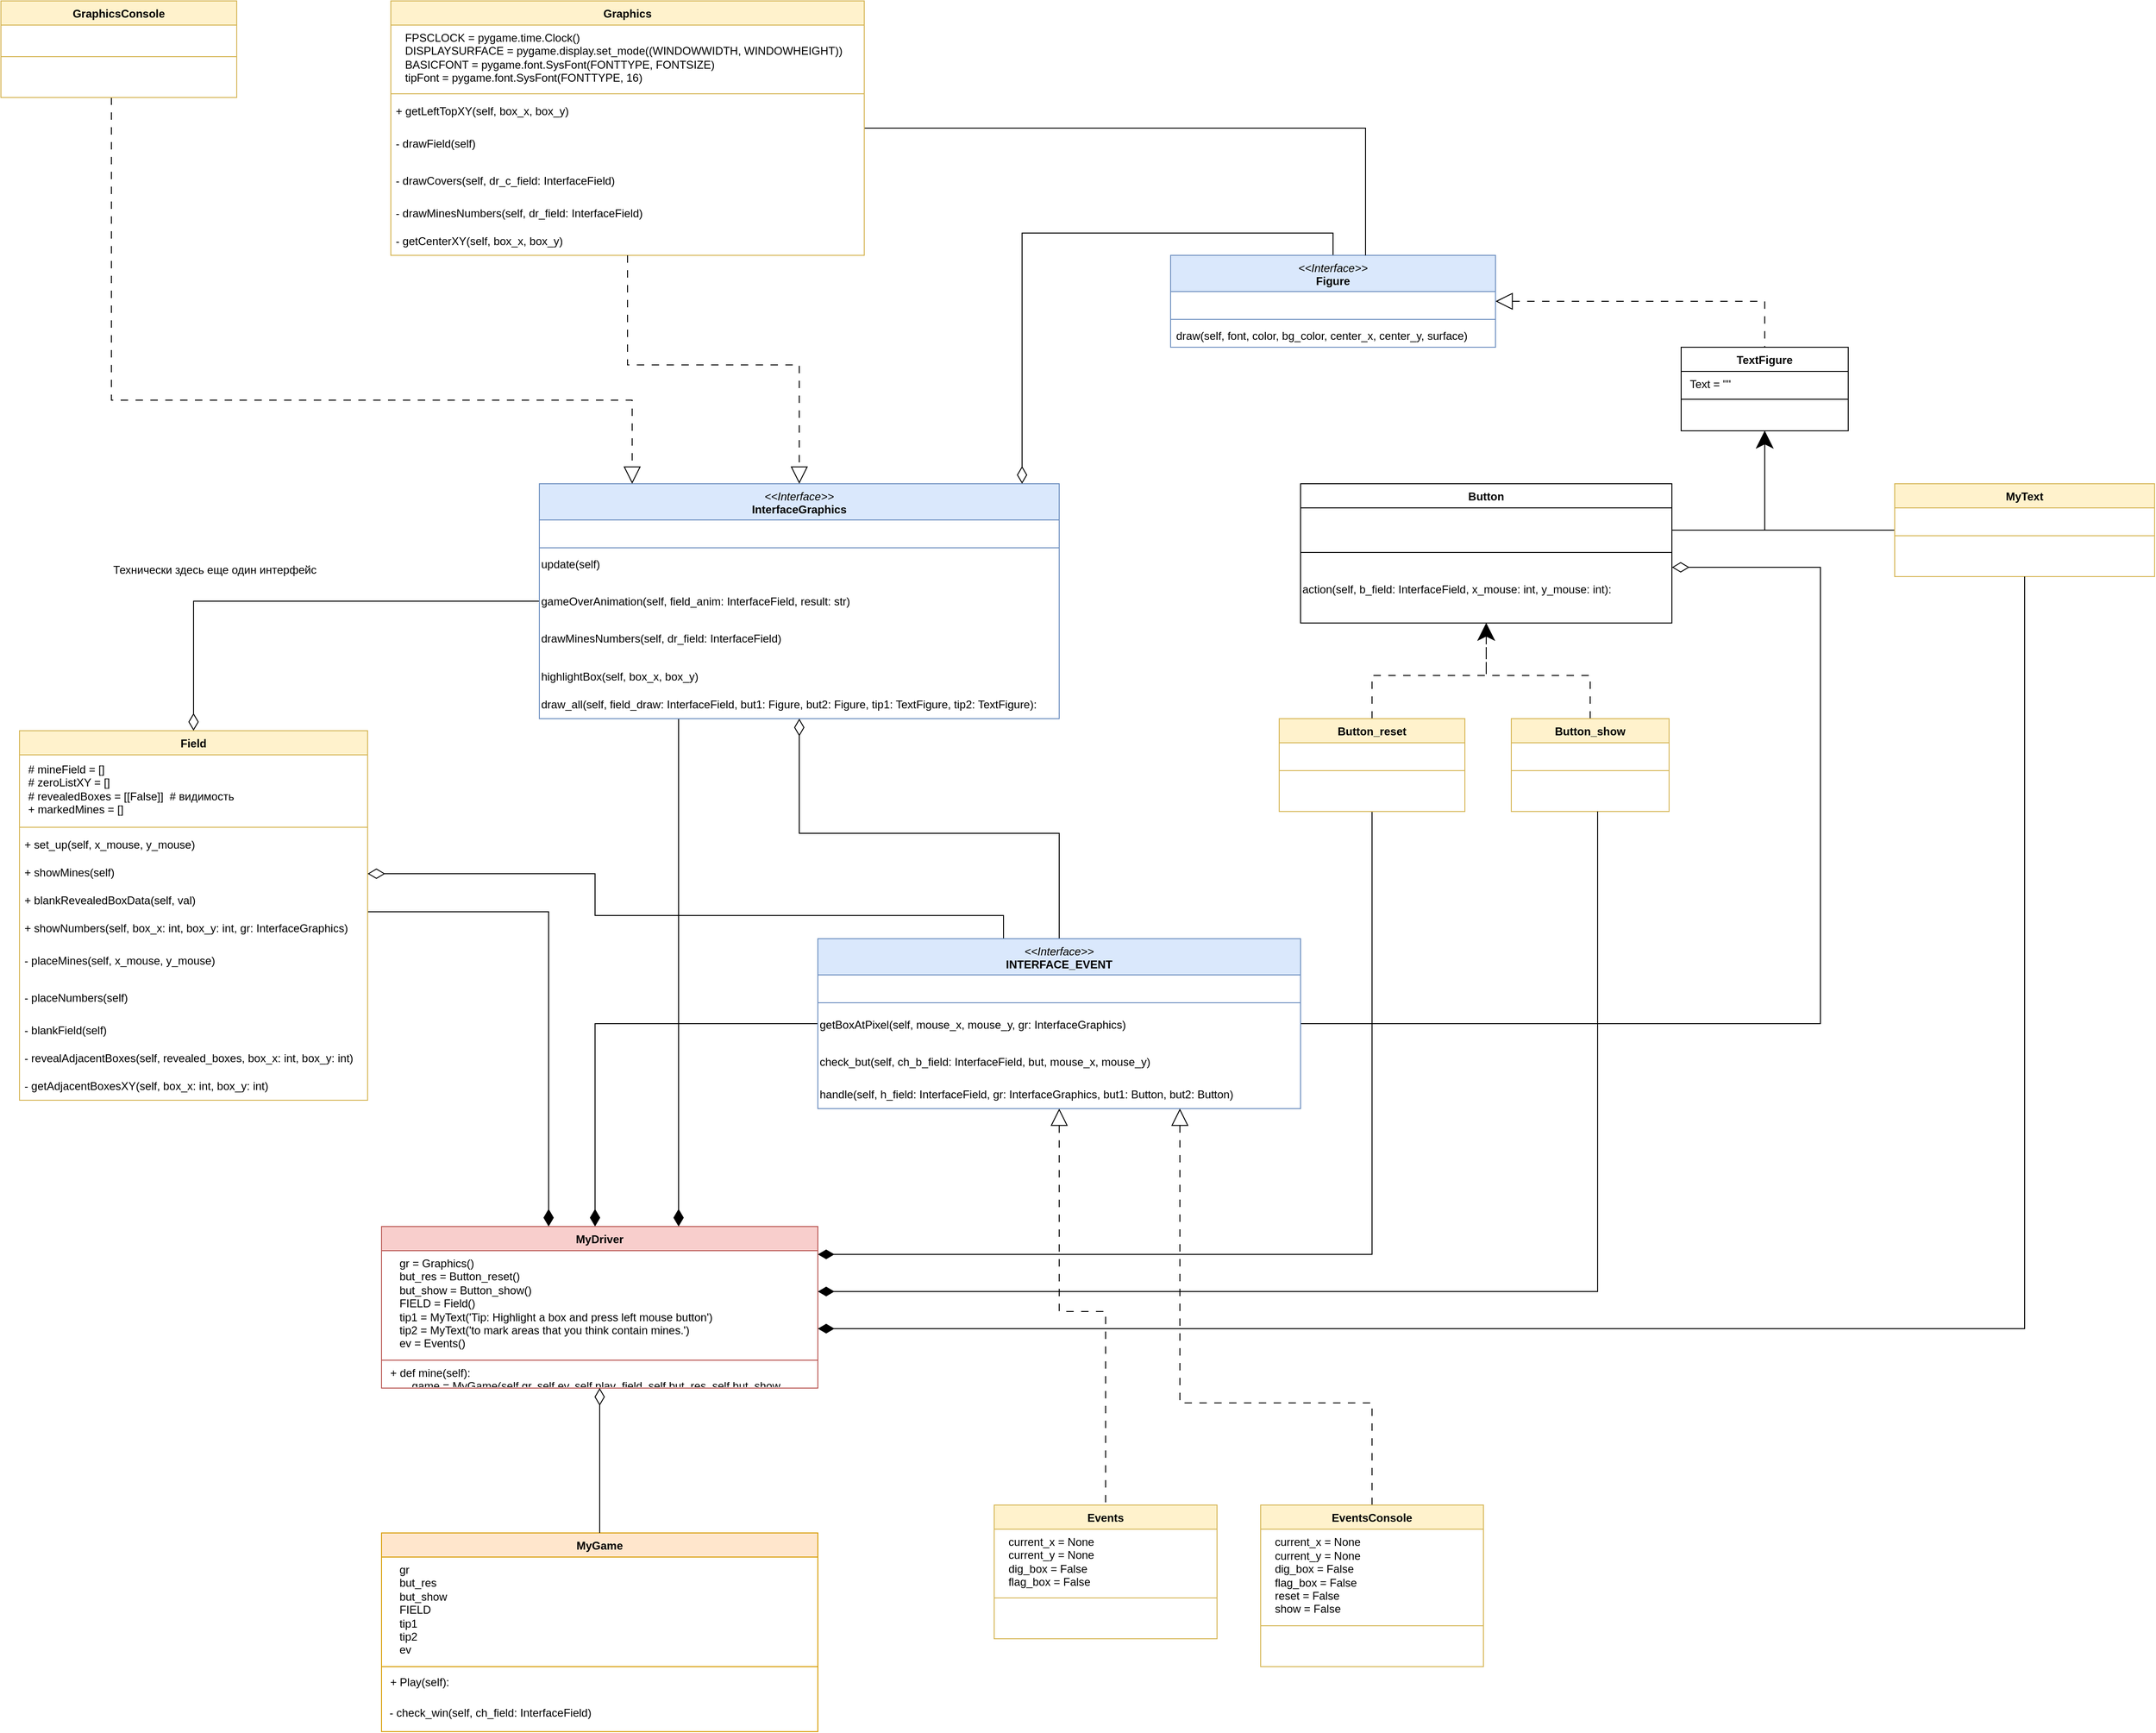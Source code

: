 <mxfile version="24.7.17">
  <diagram id="C5RBs43oDa-KdzZeNtuy" name="Page-1">
    <mxGraphModel grid="1" page="1" gridSize="10" guides="1" tooltips="1" connect="1" arrows="1" fold="1" pageScale="1" pageWidth="827" pageHeight="1169" math="0" shadow="0">
      <root>
        <mxCell id="WIyWlLk6GJQsqaUBKTNV-0" />
        <mxCell id="WIyWlLk6GJQsqaUBKTNV-1" parent="WIyWlLk6GJQsqaUBKTNV-0" />
        <mxCell id="jfgTVdbTAqwjEyipp4AE-92" style="edgeStyle=orthogonalEdgeStyle;rounded=0;orthogonalLoop=1;jettySize=auto;html=1;endArrow=diamondThin;endFill=1;endSize=16;" edge="1" parent="WIyWlLk6GJQsqaUBKTNV-1" source="jfgTVdbTAqwjEyipp4AE-0" target="jfgTVdbTAqwjEyipp4AE-62">
          <mxGeometry relative="1" as="geometry">
            <Array as="points">
              <mxPoint x="630" y="151" />
            </Array>
          </mxGeometry>
        </mxCell>
        <mxCell id="jfgTVdbTAqwjEyipp4AE-0" value="Field" style="swimlane;fontStyle=1;align=center;verticalAlign=top;childLayout=stackLayout;horizontal=1;startSize=26;horizontalStack=0;resizeParent=1;resizeParentMax=0;resizeLast=0;collapsible=1;marginBottom=0;whiteSpace=wrap;html=1;fillColor=#fff2cc;strokeColor=#d6b656;" vertex="1" parent="WIyWlLk6GJQsqaUBKTNV-1">
          <mxGeometry x="60" y="-44" width="375" height="398" as="geometry" />
        </mxCell>
        <mxCell id="jfgTVdbTAqwjEyipp4AE-1" value="&lt;div&gt;&lt;span style=&quot;background-color: initial;&quot;&gt;&amp;nbsp;#&lt;/span&gt;&lt;span style=&quot;background-color: initial;&quot;&gt;&amp;nbsp;&lt;/span&gt;mineField = []&lt;/div&gt;&lt;div&gt;&lt;span style=&quot;background-color: initial;&quot;&gt;&amp;nbsp;#&lt;/span&gt;&lt;span style=&quot;background-color: initial;&quot;&gt;&amp;nbsp;&lt;/span&gt;zeroListXY = []&lt;/div&gt;&lt;div&gt;&lt;span style=&quot;background-color: initial;&quot;&gt;&amp;nbsp;#&lt;/span&gt;&lt;span style=&quot;background-color: initial;&quot;&gt;&amp;nbsp;&lt;/span&gt;revealedBoxes = [[False]]&amp;nbsp; # видимость&lt;/div&gt;&lt;div&gt;&amp;nbsp;+ markedMines = []&lt;/div&gt;" style="text;strokeColor=none;fillColor=none;align=left;verticalAlign=middle;spacingLeft=4;spacingRight=4;overflow=hidden;rotatable=0;points=[[0,0.5],[1,0.5]];portConstraint=eastwest;whiteSpace=wrap;html=1;" vertex="1" parent="jfgTVdbTAqwjEyipp4AE-0">
          <mxGeometry y="26" width="375" height="74" as="geometry" />
        </mxCell>
        <mxCell id="jfgTVdbTAqwjEyipp4AE-2" value="" style="line;strokeWidth=1;fillColor=none;align=left;verticalAlign=middle;spacingTop=-1;spacingLeft=3;spacingRight=3;rotatable=0;labelPosition=right;points=[];portConstraint=eastwest;strokeColor=inherit;" vertex="1" parent="jfgTVdbTAqwjEyipp4AE-0">
          <mxGeometry y="100" width="375" height="8" as="geometry" />
        </mxCell>
        <mxCell id="jfgTVdbTAqwjEyipp4AE-34" value="&amp;nbsp;+ set_up(self, x_mouse, y_mouse)" style="text;html=1;align=left;verticalAlign=middle;resizable=0;points=[];autosize=1;strokeColor=none;fillColor=none;" vertex="1" parent="jfgTVdbTAqwjEyipp4AE-0">
          <mxGeometry y="108" width="375" height="30" as="geometry" />
        </mxCell>
        <mxCell id="jfgTVdbTAqwjEyipp4AE-39" value="&amp;nbsp;+ showMines(self)" style="text;html=1;align=left;verticalAlign=middle;resizable=0;points=[];autosize=1;strokeColor=none;fillColor=none;" vertex="1" parent="jfgTVdbTAqwjEyipp4AE-0">
          <mxGeometry y="138" width="375" height="30" as="geometry" />
        </mxCell>
        <mxCell id="jfgTVdbTAqwjEyipp4AE-38" value="&amp;nbsp;+ blankRevealedBoxData(self, val)" style="text;html=1;align=left;verticalAlign=middle;resizable=0;points=[];autosize=1;strokeColor=none;fillColor=none;" vertex="1" parent="jfgTVdbTAqwjEyipp4AE-0">
          <mxGeometry y="168" width="375" height="30" as="geometry" />
        </mxCell>
        <mxCell id="jfgTVdbTAqwjEyipp4AE-42" value="&amp;nbsp;+ showNumbers(self, box_x: int, box_y: int, gr: InterfaceGraphics)" style="text;html=1;align=left;verticalAlign=middle;resizable=0;points=[];autosize=1;strokeColor=none;fillColor=none;" vertex="1" parent="jfgTVdbTAqwjEyipp4AE-0">
          <mxGeometry y="198" width="375" height="30" as="geometry" />
        </mxCell>
        <mxCell id="jfgTVdbTAqwjEyipp4AE-36" value=" - placeMines(self, x_mouse, y_mouse)" style="text;whiteSpace=wrap;align=left;verticalAlign=middle;" vertex="1" parent="jfgTVdbTAqwjEyipp4AE-0">
          <mxGeometry y="228" width="375" height="40" as="geometry" />
        </mxCell>
        <mxCell id="jfgTVdbTAqwjEyipp4AE-37" value=" - placeNumbers(self)" style="text;whiteSpace=wrap;align=left;verticalAlign=middle;" vertex="1" parent="jfgTVdbTAqwjEyipp4AE-0">
          <mxGeometry y="268" width="375" height="40" as="geometry" />
        </mxCell>
        <mxCell id="jfgTVdbTAqwjEyipp4AE-35" value="&amp;nbsp;-&amp;nbsp;blankField(self)" style="text;html=1;align=left;verticalAlign=middle;resizable=0;points=[];autosize=1;strokeColor=none;fillColor=none;" vertex="1" parent="jfgTVdbTAqwjEyipp4AE-0">
          <mxGeometry y="308" width="375" height="30" as="geometry" />
        </mxCell>
        <mxCell id="jfgTVdbTAqwjEyipp4AE-40" value="&amp;nbsp;- revealAdjacentBoxes(self, revealed_boxes, box_x: int, box_y: int)" style="text;html=1;align=left;verticalAlign=middle;resizable=0;points=[];autosize=1;strokeColor=none;fillColor=none;" vertex="1" parent="jfgTVdbTAqwjEyipp4AE-0">
          <mxGeometry y="338" width="375" height="30" as="geometry" />
        </mxCell>
        <mxCell id="jfgTVdbTAqwjEyipp4AE-41" value="&amp;nbsp;- getAdjacentBoxesXY(self, box_x: int, box_y: int)" style="text;html=1;align=left;verticalAlign=middle;resizable=0;points=[];autosize=1;strokeColor=none;fillColor=none;" vertex="1" parent="jfgTVdbTAqwjEyipp4AE-0">
          <mxGeometry y="368" width="375" height="30" as="geometry" />
        </mxCell>
        <mxCell id="jfgTVdbTAqwjEyipp4AE-88" style="edgeStyle=orthogonalEdgeStyle;rounded=0;orthogonalLoop=1;jettySize=auto;html=1;endArrow=diamondThin;endFill=0;endSize=16;" edge="1" parent="WIyWlLk6GJQsqaUBKTNV-1" source="jfgTVdbTAqwjEyipp4AE-4" target="jfgTVdbTAqwjEyipp4AE-0">
          <mxGeometry relative="1" as="geometry" />
        </mxCell>
        <mxCell id="jfgTVdbTAqwjEyipp4AE-125" style="edgeStyle=orthogonalEdgeStyle;rounded=0;orthogonalLoop=1;jettySize=auto;html=1;endArrow=diamondThin;endFill=1;endSize=16;" edge="1" parent="WIyWlLk6GJQsqaUBKTNV-1" source="jfgTVdbTAqwjEyipp4AE-4" target="jfgTVdbTAqwjEyipp4AE-62">
          <mxGeometry relative="1" as="geometry">
            <Array as="points">
              <mxPoint x="770" y="90" />
              <mxPoint x="770" y="90" />
            </Array>
          </mxGeometry>
        </mxCell>
        <mxCell id="jfgTVdbTAqwjEyipp4AE-4" value="&lt;div&gt;&lt;i style=&quot;font-weight: 400;&quot;&gt;&amp;lt;&amp;lt;Interface&amp;gt;&amp;gt;&lt;/i&gt;&lt;/div&gt;&lt;div&gt;InterfaceGraphics&lt;br&gt;&lt;/div&gt;" style="swimlane;fontStyle=1;align=center;verticalAlign=top;childLayout=stackLayout;horizontal=1;startSize=39;horizontalStack=0;resizeParent=1;resizeParentMax=0;resizeLast=0;collapsible=1;marginBottom=0;whiteSpace=wrap;html=1;fillColor=#dae8fc;strokeColor=#6c8ebf;" vertex="1" parent="WIyWlLk6GJQsqaUBKTNV-1">
          <mxGeometry x="620" y="-310" width="560" height="253" as="geometry" />
        </mxCell>
        <mxCell id="jfgTVdbTAqwjEyipp4AE-5" value="&amp;nbsp;" style="text;strokeColor=none;fillColor=none;align=left;verticalAlign=top;spacingLeft=4;spacingRight=4;overflow=hidden;rotatable=0;points=[[0,0.5],[1,0.5]];portConstraint=eastwest;whiteSpace=wrap;html=1;" vertex="1" parent="jfgTVdbTAqwjEyipp4AE-4">
          <mxGeometry y="39" width="560" height="26" as="geometry" />
        </mxCell>
        <mxCell id="jfgTVdbTAqwjEyipp4AE-6" value="" style="line;strokeWidth=1;fillColor=none;align=left;verticalAlign=middle;spacingTop=-1;spacingLeft=3;spacingRight=3;rotatable=0;labelPosition=right;points=[];portConstraint=eastwest;strokeColor=inherit;" vertex="1" parent="jfgTVdbTAqwjEyipp4AE-4">
          <mxGeometry y="65" width="560" height="8" as="geometry" />
        </mxCell>
        <mxCell id="jfgTVdbTAqwjEyipp4AE-31" value="update(self)" style="text;whiteSpace=wrap;" vertex="1" parent="jfgTVdbTAqwjEyipp4AE-4">
          <mxGeometry y="73" width="560" height="40" as="geometry" />
        </mxCell>
        <mxCell id="jfgTVdbTAqwjEyipp4AE-32" value="gameOverAnimation(self, field_anim: InterfaceField, result: str)" style="text;whiteSpace=wrap;" vertex="1" parent="jfgTVdbTAqwjEyipp4AE-4">
          <mxGeometry y="113" width="560" height="40" as="geometry" />
        </mxCell>
        <mxCell id="jfgTVdbTAqwjEyipp4AE-33" value="drawMinesNumbers(self, dr_field: InterfaceField)" style="text;whiteSpace=wrap;" vertex="1" parent="jfgTVdbTAqwjEyipp4AE-4">
          <mxGeometry y="153" width="560" height="40" as="geometry" />
        </mxCell>
        <mxCell id="jfgTVdbTAqwjEyipp4AE-52" value="highlightBox(self, box_x, box_y)" style="text;html=1;align=left;verticalAlign=middle;resizable=0;points=[];autosize=1;strokeColor=none;fillColor=none;" vertex="1" parent="jfgTVdbTAqwjEyipp4AE-4">
          <mxGeometry y="193" width="560" height="30" as="geometry" />
        </mxCell>
        <mxCell id="jfgTVdbTAqwjEyipp4AE-56" value="draw_all(self, field_draw: InterfaceField, but1: Figure, but2: Figure, tip1: TextFigure, tip2: TextFigure):" style="text;html=1;align=left;verticalAlign=middle;resizable=0;points=[];autosize=1;strokeColor=none;fillColor=none;" vertex="1" parent="jfgTVdbTAqwjEyipp4AE-4">
          <mxGeometry y="223" width="560" height="30" as="geometry" />
        </mxCell>
        <mxCell id="jfgTVdbTAqwjEyipp4AE-83" style="edgeStyle=orthogonalEdgeStyle;rounded=0;orthogonalLoop=1;jettySize=auto;html=1;entryX=0.5;entryY=0;entryDx=0;entryDy=0;endArrow=none;endFill=0;dashed=1;dashPattern=8 8;startArrow=block;startFill=0;endSize=18;targetPerimeterSpacing=16;startSize=16;" edge="1" parent="WIyWlLk6GJQsqaUBKTNV-1" source="jfgTVdbTAqwjEyipp4AE-10" target="jfgTVdbTAqwjEyipp4AE-26">
          <mxGeometry relative="1" as="geometry" />
        </mxCell>
        <mxCell id="jfgTVdbTAqwjEyipp4AE-102" style="edgeStyle=orthogonalEdgeStyle;rounded=0;orthogonalLoop=1;jettySize=auto;html=1;endArrow=diamondThin;endFill=0;endSize=16;" edge="1" parent="WIyWlLk6GJQsqaUBKTNV-1" source="jfgTVdbTAqwjEyipp4AE-10" target="jfgTVdbTAqwjEyipp4AE-4">
          <mxGeometry relative="1" as="geometry">
            <Array as="points">
              <mxPoint x="1140" y="-580" />
            </Array>
          </mxGeometry>
        </mxCell>
        <mxCell id="jfgTVdbTAqwjEyipp4AE-10" value="&lt;div&gt;&lt;i style=&quot;font-weight: 400;&quot;&gt;&amp;lt;&amp;lt;Interface&amp;gt;&amp;gt;&lt;/i&gt;&lt;/div&gt;&lt;div&gt;Figure&lt;br&gt;&lt;/div&gt;" style="swimlane;fontStyle=1;align=center;verticalAlign=top;childLayout=stackLayout;horizontal=1;startSize=39;horizontalStack=0;resizeParent=1;resizeParentMax=0;resizeLast=0;collapsible=1;marginBottom=0;whiteSpace=wrap;html=1;fillColor=#dae8fc;strokeColor=#6c8ebf;" vertex="1" parent="WIyWlLk6GJQsqaUBKTNV-1">
          <mxGeometry x="1300" y="-556" width="350" height="99" as="geometry" />
        </mxCell>
        <mxCell id="jfgTVdbTAqwjEyipp4AE-11" value="&amp;nbsp;" style="text;strokeColor=none;fillColor=none;align=left;verticalAlign=top;spacingLeft=4;spacingRight=4;overflow=hidden;rotatable=0;points=[[0,0.5],[1,0.5]];portConstraint=eastwest;whiteSpace=wrap;html=1;" vertex="1" parent="jfgTVdbTAqwjEyipp4AE-10">
          <mxGeometry y="39" width="350" height="26" as="geometry" />
        </mxCell>
        <mxCell id="jfgTVdbTAqwjEyipp4AE-12" value="" style="line;strokeWidth=1;fillColor=none;align=left;verticalAlign=middle;spacingTop=-1;spacingLeft=3;spacingRight=3;rotatable=0;labelPosition=right;points=[];portConstraint=eastwest;strokeColor=inherit;" vertex="1" parent="jfgTVdbTAqwjEyipp4AE-10">
          <mxGeometry y="65" width="350" height="8" as="geometry" />
        </mxCell>
        <mxCell id="jfgTVdbTAqwjEyipp4AE-13" value="draw(self, font, color, bg_color, center_x, center_y, surface)" style="text;strokeColor=none;fillColor=none;align=left;verticalAlign=top;spacingLeft=4;spacingRight=4;overflow=hidden;rotatable=0;points=[[0,0.5],[1,0.5]];portConstraint=eastwest;whiteSpace=wrap;html=1;" vertex="1" parent="jfgTVdbTAqwjEyipp4AE-10">
          <mxGeometry y="73" width="350" height="26" as="geometry" />
        </mxCell>
        <mxCell id="jfgTVdbTAqwjEyipp4AE-85" style="edgeStyle=orthogonalEdgeStyle;rounded=0;orthogonalLoop=1;jettySize=auto;html=1;entryX=0.5;entryY=0;entryDx=0;entryDy=0;dashed=1;dashPattern=8 8;endArrow=none;endFill=0;startArrow=block;startFill=0;endSize=16;targetPerimeterSpacing=16;sourcePerimeterSpacing=0;startSize=16;" edge="1" parent="WIyWlLk6GJQsqaUBKTNV-1" source="jfgTVdbTAqwjEyipp4AE-14" target="jfgTVdbTAqwjEyipp4AE-58">
          <mxGeometry relative="1" as="geometry" />
        </mxCell>
        <mxCell id="jfgTVdbTAqwjEyipp4AE-90" style="edgeStyle=orthogonalEdgeStyle;rounded=0;orthogonalLoop=1;jettySize=auto;html=1;endArrow=diamondThin;endFill=0;endSize=16;" edge="1" parent="WIyWlLk6GJQsqaUBKTNV-1" source="jfgTVdbTAqwjEyipp4AE-14" target="jfgTVdbTAqwjEyipp4AE-0">
          <mxGeometry relative="1" as="geometry">
            <Array as="points">
              <mxPoint x="1120" y="155" />
              <mxPoint x="680" y="155" />
              <mxPoint x="680" y="110" />
            </Array>
          </mxGeometry>
        </mxCell>
        <mxCell id="jfgTVdbTAqwjEyipp4AE-91" style="edgeStyle=orthogonalEdgeStyle;rounded=0;orthogonalLoop=1;jettySize=auto;html=1;endArrow=diamondThin;endFill=0;startSize=17;endSize=16;" edge="1" parent="WIyWlLk6GJQsqaUBKTNV-1" source="jfgTVdbTAqwjEyipp4AE-14" target="jfgTVdbTAqwjEyipp4AE-4">
          <mxGeometry relative="1" as="geometry" />
        </mxCell>
        <mxCell id="jfgTVdbTAqwjEyipp4AE-93" style="edgeStyle=orthogonalEdgeStyle;rounded=0;orthogonalLoop=1;jettySize=auto;html=1;endArrow=diamondThin;endFill=1;endSize=16;" edge="1" parent="WIyWlLk6GJQsqaUBKTNV-1" source="jfgTVdbTAqwjEyipp4AE-14" target="jfgTVdbTAqwjEyipp4AE-62">
          <mxGeometry relative="1" as="geometry">
            <Array as="points">
              <mxPoint x="680" y="271" />
            </Array>
          </mxGeometry>
        </mxCell>
        <mxCell id="jfgTVdbTAqwjEyipp4AE-100" style="edgeStyle=orthogonalEdgeStyle;rounded=0;orthogonalLoop=1;jettySize=auto;html=1;endArrow=diamondThin;endFill=0;endSize=16;" edge="1" parent="WIyWlLk6GJQsqaUBKTNV-1" source="jfgTVdbTAqwjEyipp4AE-14" target="jfgTVdbTAqwjEyipp4AE-22">
          <mxGeometry relative="1" as="geometry">
            <mxPoint x="2180" y="-140" as="targetPoint" />
            <Array as="points">
              <mxPoint x="2000" y="272" />
              <mxPoint x="2000" y="-220" />
            </Array>
          </mxGeometry>
        </mxCell>
        <mxCell id="jfgTVdbTAqwjEyipp4AE-14" value="&lt;div&gt;&lt;i style=&quot;font-weight: 400;&quot;&gt;&amp;lt;&amp;lt;Interface&amp;gt;&amp;gt;&lt;/i&gt;&lt;/div&gt;&lt;div&gt;INTERFACE_EVENT&lt;br&gt;&lt;/div&gt;" style="swimlane;fontStyle=1;align=center;verticalAlign=top;childLayout=stackLayout;horizontal=1;startSize=39;horizontalStack=0;resizeParent=1;resizeParentMax=0;resizeLast=0;collapsible=1;marginBottom=0;whiteSpace=wrap;html=1;fillColor=#dae8fc;strokeColor=#6c8ebf;" vertex="1" parent="WIyWlLk6GJQsqaUBKTNV-1">
          <mxGeometry x="920" y="180" width="520" height="183" as="geometry" />
        </mxCell>
        <mxCell id="jfgTVdbTAqwjEyipp4AE-15" value="&amp;nbsp;" style="text;strokeColor=none;fillColor=none;align=left;verticalAlign=top;spacingLeft=4;spacingRight=4;overflow=hidden;rotatable=0;points=[[0,0.5],[1,0.5]];portConstraint=eastwest;whiteSpace=wrap;html=1;" vertex="1" parent="jfgTVdbTAqwjEyipp4AE-14">
          <mxGeometry y="39" width="520" height="26" as="geometry" />
        </mxCell>
        <mxCell id="jfgTVdbTAqwjEyipp4AE-16" value="" style="line;strokeWidth=1;fillColor=none;align=left;verticalAlign=middle;spacingTop=-1;spacingLeft=3;spacingRight=3;rotatable=0;labelPosition=right;points=[];portConstraint=eastwest;strokeColor=inherit;" vertex="1" parent="jfgTVdbTAqwjEyipp4AE-14">
          <mxGeometry y="65" width="520" height="8" as="geometry" />
        </mxCell>
        <mxCell id="jfgTVdbTAqwjEyipp4AE-20" value="getBoxAtPixel(self, mouse_x, mouse_y, gr: InterfaceGraphics)" style="text;whiteSpace=wrap;verticalAlign=middle;align=left;" vertex="1" parent="jfgTVdbTAqwjEyipp4AE-14">
          <mxGeometry y="73" width="520" height="40" as="geometry" />
        </mxCell>
        <mxCell id="jfgTVdbTAqwjEyipp4AE-19" value="check_but(self, ch_b_field: InterfaceField, but, mouse_x, mouse_y)" style="text;whiteSpace=wrap;verticalAlign=middle;align=left;" vertex="1" parent="jfgTVdbTAqwjEyipp4AE-14">
          <mxGeometry y="113" width="520" height="40" as="geometry" />
        </mxCell>
        <mxCell id="jfgTVdbTAqwjEyipp4AE-18" value="handle(self, h_field: InterfaceField, gr: InterfaceGraphics, but1: Button, but2: Button)" style="text;html=1;align=left;verticalAlign=middle;resizable=0;points=[];autosize=1;strokeColor=none;fillColor=none;" vertex="1" parent="jfgTVdbTAqwjEyipp4AE-14">
          <mxGeometry y="153" width="520" height="30" as="geometry" />
        </mxCell>
        <mxCell id="jfgTVdbTAqwjEyipp4AE-99" style="edgeStyle=orthogonalEdgeStyle;rounded=0;orthogonalLoop=1;jettySize=auto;html=1;endSize=16;" edge="1" parent="WIyWlLk6GJQsqaUBKTNV-1" source="jfgTVdbTAqwjEyipp4AE-22" target="jfgTVdbTAqwjEyipp4AE-26">
          <mxGeometry relative="1" as="geometry">
            <Array as="points">
              <mxPoint x="1940" y="-260" />
            </Array>
          </mxGeometry>
        </mxCell>
        <mxCell id="jfgTVdbTAqwjEyipp4AE-22" value="Button" style="swimlane;fontStyle=1;align=center;verticalAlign=top;childLayout=stackLayout;horizontal=1;startSize=26;horizontalStack=0;resizeParent=1;resizeParentMax=0;resizeLast=0;collapsible=1;marginBottom=0;whiteSpace=wrap;html=1;" vertex="1" parent="WIyWlLk6GJQsqaUBKTNV-1">
          <mxGeometry x="1440" y="-310" width="400" height="150" as="geometry" />
        </mxCell>
        <mxCell id="jfgTVdbTAqwjEyipp4AE-23" value="&amp;nbsp;" style="text;strokeColor=none;fillColor=none;align=left;verticalAlign=top;spacingLeft=4;spacingRight=4;overflow=hidden;rotatable=0;points=[[0,0.5],[1,0.5]];portConstraint=eastwest;whiteSpace=wrap;html=1;" vertex="1" parent="jfgTVdbTAqwjEyipp4AE-22">
          <mxGeometry y="26" width="400" height="44" as="geometry" />
        </mxCell>
        <mxCell id="jfgTVdbTAqwjEyipp4AE-24" value="" style="line;strokeWidth=1;fillColor=none;align=left;verticalAlign=middle;spacingTop=-1;spacingLeft=3;spacingRight=3;rotatable=0;labelPosition=right;points=[];portConstraint=eastwest;strokeColor=inherit;" vertex="1" parent="jfgTVdbTAqwjEyipp4AE-22">
          <mxGeometry y="70" width="400" height="8" as="geometry" />
        </mxCell>
        <mxCell id="jfgTVdbTAqwjEyipp4AE-21" value="action(self, b_field: InterfaceField, x_mouse: int, y_mouse: int):" style="text;whiteSpace=wrap;verticalAlign=middle;" vertex="1" parent="jfgTVdbTAqwjEyipp4AE-22">
          <mxGeometry y="78" width="400" height="72" as="geometry" />
        </mxCell>
        <mxCell id="jfgTVdbTAqwjEyipp4AE-26" value="TextFigure" style="swimlane;fontStyle=1;align=center;verticalAlign=top;childLayout=stackLayout;horizontal=1;startSize=26;horizontalStack=0;resizeParent=1;resizeParentMax=0;resizeLast=0;collapsible=1;marginBottom=0;whiteSpace=wrap;html=1;" vertex="1" parent="WIyWlLk6GJQsqaUBKTNV-1">
          <mxGeometry x="1850" y="-457" width="180" height="90" as="geometry" />
        </mxCell>
        <mxCell id="jfgTVdbTAqwjEyipp4AE-27" value="&amp;nbsp;Text = &quot;&quot;" style="text;strokeColor=none;fillColor=none;align=left;verticalAlign=top;spacingLeft=4;spacingRight=4;overflow=hidden;rotatable=0;points=[[0,0.5],[1,0.5]];portConstraint=eastwest;whiteSpace=wrap;html=1;" vertex="1" parent="jfgTVdbTAqwjEyipp4AE-26">
          <mxGeometry y="26" width="180" height="26" as="geometry" />
        </mxCell>
        <mxCell id="jfgTVdbTAqwjEyipp4AE-28" value="" style="line;strokeWidth=1;fillColor=none;align=left;verticalAlign=middle;spacingTop=-1;spacingLeft=3;spacingRight=3;rotatable=0;labelPosition=right;points=[];portConstraint=eastwest;strokeColor=inherit;" vertex="1" parent="jfgTVdbTAqwjEyipp4AE-26">
          <mxGeometry y="52" width="180" height="8" as="geometry" />
        </mxCell>
        <mxCell id="jfgTVdbTAqwjEyipp4AE-30" value="&amp;nbsp;" style="text;html=1;align=center;verticalAlign=middle;resizable=0;points=[];autosize=1;strokeColor=none;fillColor=none;" vertex="1" parent="jfgTVdbTAqwjEyipp4AE-26">
          <mxGeometry y="60" width="180" height="30" as="geometry" />
        </mxCell>
        <mxCell id="jfgTVdbTAqwjEyipp4AE-115" style="edgeStyle=orthogonalEdgeStyle;rounded=0;orthogonalLoop=1;jettySize=auto;html=1;endArrow=none;endFill=0;" edge="1" parent="WIyWlLk6GJQsqaUBKTNV-1" source="jfgTVdbTAqwjEyipp4AE-44" target="jfgTVdbTAqwjEyipp4AE-10">
          <mxGeometry relative="1" as="geometry">
            <Array as="points">
              <mxPoint x="1510" y="-693" />
            </Array>
          </mxGeometry>
        </mxCell>
        <mxCell id="jfgTVdbTAqwjEyipp4AE-44" value="Graphics" style="swimlane;fontStyle=1;align=center;verticalAlign=top;childLayout=stackLayout;horizontal=1;startSize=26;horizontalStack=0;resizeParent=1;resizeParentMax=0;resizeLast=0;collapsible=1;marginBottom=0;whiteSpace=wrap;html=1;fillColor=#fff2cc;strokeColor=#d6b656;" vertex="1" parent="WIyWlLk6GJQsqaUBKTNV-1">
          <mxGeometry x="460" y="-830" width="510" height="274" as="geometry" />
        </mxCell>
        <mxCell id="jfgTVdbTAqwjEyipp4AE-43" value="&lt;div style=&quot;&quot;&gt;&amp;nbsp; &amp;nbsp; FPSCLOCK = pygame.time.Clock()&lt;/div&gt;&lt;div&gt;&amp;nbsp; &amp;nbsp; DISPLAYSURFACE = pygame.display.set_mode((WINDOWWIDTH, WINDOWHEIGHT))&lt;/div&gt;&lt;div&gt;&amp;nbsp; &amp;nbsp; BASICFONT = pygame.font.SysFont(FONTTYPE, FONTSIZE)&lt;/div&gt;&lt;div style=&quot;&quot;&gt;&amp;nbsp; &amp;nbsp; tipFont = pygame.font.SysFont(FONTTYPE, 16)&lt;/div&gt;" style="text;html=1;align=left;verticalAlign=middle;resizable=0;points=[];autosize=1;strokeColor=none;fillColor=none;" vertex="1" parent="jfgTVdbTAqwjEyipp4AE-44">
          <mxGeometry y="26" width="510" height="70" as="geometry" />
        </mxCell>
        <mxCell id="jfgTVdbTAqwjEyipp4AE-46" value="" style="line;strokeWidth=1;fillColor=none;align=left;verticalAlign=middle;spacingTop=-1;spacingLeft=3;spacingRight=3;rotatable=0;labelPosition=right;points=[];portConstraint=eastwest;strokeColor=inherit;" vertex="1" parent="jfgTVdbTAqwjEyipp4AE-44">
          <mxGeometry y="96" width="510" height="8" as="geometry" />
        </mxCell>
        <mxCell id="jfgTVdbTAqwjEyipp4AE-50" value="&amp;nbsp;+ getLeftTopXY(self, box_x, box_y)" style="text;html=1;align=left;verticalAlign=middle;resizable=0;points=[];autosize=1;strokeColor=none;fillColor=none;" vertex="1" parent="jfgTVdbTAqwjEyipp4AE-44">
          <mxGeometry y="104" width="510" height="30" as="geometry" />
        </mxCell>
        <mxCell id="jfgTVdbTAqwjEyipp4AE-48" value=" - drawField(self)" style="text;whiteSpace=wrap;align=left;verticalAlign=middle;" vertex="1" parent="jfgTVdbTAqwjEyipp4AE-44">
          <mxGeometry y="134" width="510" height="40" as="geometry" />
        </mxCell>
        <mxCell id="jfgTVdbTAqwjEyipp4AE-49" value=" - drawCovers(self, dr_c_field: InterfaceField)" style="text;whiteSpace=wrap;align=left;verticalAlign=middle;" vertex="1" parent="jfgTVdbTAqwjEyipp4AE-44">
          <mxGeometry y="174" width="510" height="40" as="geometry" />
        </mxCell>
        <mxCell id="jfgTVdbTAqwjEyipp4AE-53" value="&amp;nbsp;-&amp;nbsp;drawMinesNumbers(self, dr_field: InterfaceField)" style="text;html=1;align=left;verticalAlign=middle;resizable=0;points=[];autosize=1;strokeColor=none;fillColor=none;" vertex="1" parent="jfgTVdbTAqwjEyipp4AE-44">
          <mxGeometry y="214" width="510" height="30" as="geometry" />
        </mxCell>
        <mxCell id="jfgTVdbTAqwjEyipp4AE-51" value="&amp;nbsp;- getCenterXY(self, box_x, box_y)" style="text;html=1;align=left;verticalAlign=middle;resizable=0;points=[];autosize=1;strokeColor=none;fillColor=none;" vertex="1" parent="jfgTVdbTAqwjEyipp4AE-44">
          <mxGeometry y="244" width="510" height="30" as="geometry" />
        </mxCell>
        <mxCell id="jfgTVdbTAqwjEyipp4AE-58" value="Events" style="swimlane;fontStyle=1;align=center;verticalAlign=top;childLayout=stackLayout;horizontal=1;startSize=26;horizontalStack=0;resizeParent=1;resizeParentMax=0;resizeLast=0;collapsible=1;marginBottom=0;whiteSpace=wrap;html=1;fillColor=#fff2cc;strokeColor=#d6b656;" vertex="1" parent="WIyWlLk6GJQsqaUBKTNV-1">
          <mxGeometry x="1110" y="790" width="240" height="144" as="geometry" />
        </mxCell>
        <mxCell id="jfgTVdbTAqwjEyipp4AE-57" value="&lt;div&gt;&amp;nbsp; &amp;nbsp; current_x = None&lt;/div&gt;&lt;div&gt;&amp;nbsp; &amp;nbsp; current_y = None&lt;/div&gt;&lt;div&gt;&amp;nbsp; &amp;nbsp; dig_box = False&lt;/div&gt;&lt;div&gt;&amp;nbsp; &amp;nbsp; flag_box = False&lt;/div&gt;" style="text;html=1;align=left;verticalAlign=middle;resizable=0;points=[];autosize=1;strokeColor=none;fillColor=none;" vertex="1" parent="jfgTVdbTAqwjEyipp4AE-58">
          <mxGeometry y="26" width="240" height="70" as="geometry" />
        </mxCell>
        <mxCell id="jfgTVdbTAqwjEyipp4AE-60" value="" style="line;strokeWidth=1;fillColor=none;align=left;verticalAlign=middle;spacingTop=-1;spacingLeft=3;spacingRight=3;rotatable=0;labelPosition=right;points=[];portConstraint=eastwest;strokeColor=inherit;" vertex="1" parent="jfgTVdbTAqwjEyipp4AE-58">
          <mxGeometry y="96" width="240" height="8" as="geometry" />
        </mxCell>
        <mxCell id="jfgTVdbTAqwjEyipp4AE-61" value=" " style="text;whiteSpace=wrap;" vertex="1" parent="jfgTVdbTAqwjEyipp4AE-58">
          <mxGeometry y="104" width="240" height="40" as="geometry" />
        </mxCell>
        <mxCell id="jfgTVdbTAqwjEyipp4AE-62" value="MyDriver" style="swimlane;fontStyle=1;align=center;verticalAlign=top;childLayout=stackLayout;horizontal=1;startSize=26;horizontalStack=0;resizeParent=1;resizeParentMax=0;resizeLast=0;collapsible=1;marginBottom=0;whiteSpace=wrap;html=1;fillColor=#f8cecc;strokeColor=#b85450;" vertex="1" parent="WIyWlLk6GJQsqaUBKTNV-1">
          <mxGeometry x="450" y="490" width="470" height="174" as="geometry" />
        </mxCell>
        <mxCell id="jfgTVdbTAqwjEyipp4AE-63" value="&lt;div&gt;&amp;nbsp; &amp;nbsp; gr = Graphics()&lt;/div&gt;&lt;div&gt;&amp;nbsp; &amp;nbsp; but_res = Button_reset()&lt;/div&gt;&lt;div&gt;&amp;nbsp; &amp;nbsp; but_show = Button_show()&lt;/div&gt;&lt;div&gt;&amp;nbsp; &amp;nbsp; FIELD = Field()&lt;/div&gt;&lt;div&gt;&amp;nbsp; &amp;nbsp; tip1 = MyText(&#39;Tip: Highlight a box and press left mouse button&#39;)&lt;/div&gt;&lt;div&gt;&amp;nbsp; &amp;nbsp; tip2 = MyText(&#39;to mark areas that you think contain mines.&#39;)&lt;/div&gt;&lt;div&gt;&amp;nbsp; &amp;nbsp; ev = Events()&lt;/div&gt;" style="text;strokeColor=none;fillColor=none;align=left;verticalAlign=top;spacingLeft=4;spacingRight=4;overflow=hidden;rotatable=0;points=[[0,0.5],[1,0.5]];portConstraint=eastwest;whiteSpace=wrap;html=1;" vertex="1" parent="jfgTVdbTAqwjEyipp4AE-62">
          <mxGeometry y="26" width="470" height="114" as="geometry" />
        </mxCell>
        <mxCell id="jfgTVdbTAqwjEyipp4AE-64" value="" style="line;strokeWidth=1;fillColor=none;align=left;verticalAlign=middle;spacingTop=-1;spacingLeft=3;spacingRight=3;rotatable=0;labelPosition=right;points=[];portConstraint=eastwest;strokeColor=inherit;" vertex="1" parent="jfgTVdbTAqwjEyipp4AE-62">
          <mxGeometry y="140" width="470" height="8" as="geometry" />
        </mxCell>
        <mxCell id="jfgTVdbTAqwjEyipp4AE-65" value="&amp;nbsp;+&amp;nbsp;&lt;span style=&quot;background-color: initial;&quot;&gt;def mine(self):&lt;/span&gt;&lt;div&gt;&amp;nbsp; &amp;nbsp; &amp;nbsp; &amp;nbsp; game = MyGame(self.gr, self.ev, self.play_field, self.but_res, self.but_show, self.tip1, self.tip2)&lt;/div&gt;&lt;div&gt;&amp;nbsp; &amp;nbsp; &amp;nbsp; &amp;nbsp; # game = MyGame(self.graph_cons, self.event_cons, self.play_field, self.but_res, self.but_show, self.tip1, self.tip2)&lt;/div&gt;&lt;div&gt;&lt;br&gt;&lt;/div&gt;&lt;div&gt;&amp;nbsp; &amp;nbsp; &amp;nbsp; &amp;nbsp; game.play()&lt;/div&gt;" style="text;strokeColor=none;fillColor=none;align=left;verticalAlign=middle;spacingLeft=4;spacingRight=4;overflow=hidden;rotatable=0;points=[[0,0.5],[1,0.5]];portConstraint=eastwest;whiteSpace=wrap;html=1;" vertex="1" parent="jfgTVdbTAqwjEyipp4AE-62">
          <mxGeometry y="148" width="470" height="26" as="geometry" />
        </mxCell>
        <mxCell id="jfgTVdbTAqwjEyipp4AE-98" style="edgeStyle=orthogonalEdgeStyle;rounded=0;orthogonalLoop=1;jettySize=auto;html=1;endSize=16;" edge="1" parent="WIyWlLk6GJQsqaUBKTNV-1" source="jfgTVdbTAqwjEyipp4AE-68" target="jfgTVdbTAqwjEyipp4AE-26">
          <mxGeometry relative="1" as="geometry" />
        </mxCell>
        <mxCell id="jfgTVdbTAqwjEyipp4AE-68" value="&lt;span style=&quot;text-wrap: nowrap;&quot;&gt;MyText&lt;/span&gt;" style="swimlane;fontStyle=1;align=center;verticalAlign=top;childLayout=stackLayout;horizontal=1;startSize=26;horizontalStack=0;resizeParent=1;resizeParentMax=0;resizeLast=0;collapsible=1;marginBottom=0;whiteSpace=wrap;html=1;fillColor=#fff2cc;strokeColor=#d6b656;" vertex="1" parent="WIyWlLk6GJQsqaUBKTNV-1">
          <mxGeometry x="2080" y="-310" width="280" height="100" as="geometry" />
        </mxCell>
        <mxCell id="jfgTVdbTAqwjEyipp4AE-69" value="&lt;font face=&quot;monospace&quot; color=&quot;#ba0000&quot;&gt;&lt;span style=&quot;font-size: 0px; text-wrap: nowrap;&quot;&gt;dfgcd&lt;/span&gt;&lt;/font&gt;" style="text;strokeColor=none;fillColor=none;align=left;verticalAlign=top;spacingLeft=4;spacingRight=4;overflow=hidden;rotatable=0;points=[[0,0.5],[1,0.5]];portConstraint=eastwest;whiteSpace=wrap;html=1;" vertex="1" parent="jfgTVdbTAqwjEyipp4AE-68">
          <mxGeometry y="26" width="280" height="26" as="geometry" />
        </mxCell>
        <mxCell id="jfgTVdbTAqwjEyipp4AE-70" value="" style="line;strokeWidth=1;fillColor=none;align=left;verticalAlign=middle;spacingTop=-1;spacingLeft=3;spacingRight=3;rotatable=0;labelPosition=right;points=[];portConstraint=eastwest;strokeColor=inherit;" vertex="1" parent="jfgTVdbTAqwjEyipp4AE-68">
          <mxGeometry y="52" width="280" height="8" as="geometry" />
        </mxCell>
        <mxCell id="jfgTVdbTAqwjEyipp4AE-71" value=" " style="text;whiteSpace=wrap;" vertex="1" parent="jfgTVdbTAqwjEyipp4AE-68">
          <mxGeometry y="60" width="280" height="40" as="geometry" />
        </mxCell>
        <mxCell id="jfgTVdbTAqwjEyipp4AE-96" style="edgeStyle=orthogonalEdgeStyle;rounded=0;orthogonalLoop=1;jettySize=auto;html=1;endSize=16;dashed=1;dashPattern=8 8;" edge="1" parent="WIyWlLk6GJQsqaUBKTNV-1" source="jfgTVdbTAqwjEyipp4AE-73" target="jfgTVdbTAqwjEyipp4AE-22">
          <mxGeometry relative="1" as="geometry" />
        </mxCell>
        <mxCell id="jfgTVdbTAqwjEyipp4AE-126" style="edgeStyle=orthogonalEdgeStyle;rounded=0;orthogonalLoop=1;jettySize=auto;html=1;endArrow=diamondThin;endFill=1;endSize=15;exitX=0.5;exitY=1;exitDx=0;exitDy=0;" edge="1" parent="WIyWlLk6GJQsqaUBKTNV-1" source="jfgTVdbTAqwjEyipp4AE-76" target="jfgTVdbTAqwjEyipp4AE-62">
          <mxGeometry relative="1" as="geometry">
            <Array as="points">
              <mxPoint x="1517" y="520" />
            </Array>
          </mxGeometry>
        </mxCell>
        <mxCell id="jfgTVdbTAqwjEyipp4AE-73" value="Button_reset" style="swimlane;fontStyle=1;align=center;verticalAlign=top;childLayout=stackLayout;horizontal=1;startSize=26;horizontalStack=0;resizeParent=1;resizeParentMax=0;resizeLast=0;collapsible=1;marginBottom=0;whiteSpace=wrap;html=1;fillColor=#fff2cc;strokeColor=#d6b656;" vertex="1" parent="WIyWlLk6GJQsqaUBKTNV-1">
          <mxGeometry x="1417" y="-57" width="200" height="100" as="geometry" />
        </mxCell>
        <mxCell id="jfgTVdbTAqwjEyipp4AE-74" value="&amp;nbsp;" style="text;strokeColor=none;fillColor=none;align=left;verticalAlign=top;spacingLeft=4;spacingRight=4;overflow=hidden;rotatable=0;points=[[0,0.5],[1,0.5]];portConstraint=eastwest;whiteSpace=wrap;html=1;" vertex="1" parent="jfgTVdbTAqwjEyipp4AE-73">
          <mxGeometry y="26" width="200" height="26" as="geometry" />
        </mxCell>
        <mxCell id="jfgTVdbTAqwjEyipp4AE-75" value="" style="line;strokeWidth=1;fillColor=none;align=left;verticalAlign=middle;spacingTop=-1;spacingLeft=3;spacingRight=3;rotatable=0;labelPosition=right;points=[];portConstraint=eastwest;strokeColor=inherit;" vertex="1" parent="jfgTVdbTAqwjEyipp4AE-73">
          <mxGeometry y="52" width="200" height="8" as="geometry" />
        </mxCell>
        <mxCell id="jfgTVdbTAqwjEyipp4AE-76" value=" " style="text;whiteSpace=wrap;" vertex="1" parent="jfgTVdbTAqwjEyipp4AE-73">
          <mxGeometry y="60" width="200" height="40" as="geometry" />
        </mxCell>
        <mxCell id="jfgTVdbTAqwjEyipp4AE-97" style="edgeStyle=orthogonalEdgeStyle;rounded=0;orthogonalLoop=1;jettySize=auto;html=1;endSize=16;dashed=1;dashPattern=8 8;" edge="1" parent="WIyWlLk6GJQsqaUBKTNV-1" source="jfgTVdbTAqwjEyipp4AE-77" target="jfgTVdbTAqwjEyipp4AE-22">
          <mxGeometry relative="1" as="geometry" />
        </mxCell>
        <mxCell id="jfgTVdbTAqwjEyipp4AE-77" value="Button_show" style="swimlane;fontStyle=1;align=center;verticalAlign=top;childLayout=stackLayout;horizontal=1;startSize=26;horizontalStack=0;resizeParent=1;resizeParentMax=0;resizeLast=0;collapsible=1;marginBottom=0;whiteSpace=wrap;html=1;fillColor=#fff2cc;strokeColor=#d6b656;" vertex="1" parent="WIyWlLk6GJQsqaUBKTNV-1">
          <mxGeometry x="1667" y="-57" width="170" height="100" as="geometry" />
        </mxCell>
        <mxCell id="jfgTVdbTAqwjEyipp4AE-78" value="&amp;nbsp;" style="text;strokeColor=none;fillColor=none;align=left;verticalAlign=top;spacingLeft=4;spacingRight=4;overflow=hidden;rotatable=0;points=[[0,0.5],[1,0.5]];portConstraint=eastwest;whiteSpace=wrap;html=1;" vertex="1" parent="jfgTVdbTAqwjEyipp4AE-77">
          <mxGeometry y="26" width="170" height="26" as="geometry" />
        </mxCell>
        <mxCell id="jfgTVdbTAqwjEyipp4AE-79" value="" style="line;strokeWidth=1;fillColor=none;align=left;verticalAlign=middle;spacingTop=-1;spacingLeft=3;spacingRight=3;rotatable=0;labelPosition=right;points=[];portConstraint=eastwest;strokeColor=inherit;" vertex="1" parent="jfgTVdbTAqwjEyipp4AE-77">
          <mxGeometry y="52" width="170" height="8" as="geometry" />
        </mxCell>
        <mxCell id="jfgTVdbTAqwjEyipp4AE-80" value=" " style="text;whiteSpace=wrap;" vertex="1" parent="jfgTVdbTAqwjEyipp4AE-77">
          <mxGeometry y="60" width="170" height="40" as="geometry" />
        </mxCell>
        <mxCell id="jfgTVdbTAqwjEyipp4AE-84" style="edgeStyle=orthogonalEdgeStyle;rounded=0;orthogonalLoop=1;jettySize=auto;html=1;dashed=1;dashPattern=8 8;endArrow=block;endFill=0;endSize=16;" edge="1" parent="WIyWlLk6GJQsqaUBKTNV-1" source="jfgTVdbTAqwjEyipp4AE-44" target="jfgTVdbTAqwjEyipp4AE-4">
          <mxGeometry relative="1" as="geometry">
            <mxPoint x="770" y="-180" as="sourcePoint" />
          </mxGeometry>
        </mxCell>
        <mxCell id="jfgTVdbTAqwjEyipp4AE-103" value="Технически здесь еще один интерфейс" style="text;html=1;align=center;verticalAlign=middle;resizable=0;points=[];autosize=1;strokeColor=none;fillColor=none;" vertex="1" parent="WIyWlLk6GJQsqaUBKTNV-1">
          <mxGeometry x="150" y="-232" width="240" height="30" as="geometry" />
        </mxCell>
        <mxCell id="jfgTVdbTAqwjEyipp4AE-108" style="edgeStyle=orthogonalEdgeStyle;rounded=0;orthogonalLoop=1;jettySize=auto;html=1;dashed=1;dashPattern=8 8;endArrow=block;endFill=0;endSize=16;" edge="1" parent="WIyWlLk6GJQsqaUBKTNV-1" source="jfgTVdbTAqwjEyipp4AE-104" target="jfgTVdbTAqwjEyipp4AE-14">
          <mxGeometry relative="1" as="geometry">
            <Array as="points">
              <mxPoint x="1517" y="680" />
              <mxPoint x="1310" y="680" />
            </Array>
          </mxGeometry>
        </mxCell>
        <mxCell id="jfgTVdbTAqwjEyipp4AE-104" value="EventsConsole" style="swimlane;fontStyle=1;align=center;verticalAlign=top;childLayout=stackLayout;horizontal=1;startSize=26;horizontalStack=0;resizeParent=1;resizeParentMax=0;resizeLast=0;collapsible=1;marginBottom=0;whiteSpace=wrap;html=1;fillColor=#fff2cc;strokeColor=#d6b656;" vertex="1" parent="WIyWlLk6GJQsqaUBKTNV-1">
          <mxGeometry x="1397" y="790" width="240" height="174" as="geometry" />
        </mxCell>
        <mxCell id="jfgTVdbTAqwjEyipp4AE-105" value="&lt;div&gt;&amp;nbsp; &amp;nbsp; current_x = None&lt;/div&gt;&lt;div&gt;&amp;nbsp; &amp;nbsp; current_y = None&lt;/div&gt;&lt;div&gt;&amp;nbsp; &amp;nbsp; dig_box = False&lt;/div&gt;&lt;div&gt;&amp;nbsp; &amp;nbsp; flag_box = False&lt;/div&gt;&lt;div&gt;&lt;div&gt;&amp;nbsp; &amp;nbsp; reset = False&lt;/div&gt;&lt;div&gt;&amp;nbsp; &amp;nbsp; show = False&lt;/div&gt;&lt;/div&gt;" style="text;html=1;align=left;verticalAlign=middle;resizable=0;points=[];autosize=1;strokeColor=none;fillColor=none;" vertex="1" parent="jfgTVdbTAqwjEyipp4AE-104">
          <mxGeometry y="26" width="240" height="100" as="geometry" />
        </mxCell>
        <mxCell id="jfgTVdbTAqwjEyipp4AE-106" value="" style="line;strokeWidth=1;fillColor=none;align=left;verticalAlign=middle;spacingTop=-1;spacingLeft=3;spacingRight=3;rotatable=0;labelPosition=right;points=[];portConstraint=eastwest;strokeColor=inherit;" vertex="1" parent="jfgTVdbTAqwjEyipp4AE-104">
          <mxGeometry y="126" width="240" height="8" as="geometry" />
        </mxCell>
        <mxCell id="jfgTVdbTAqwjEyipp4AE-107" value=" " style="text;whiteSpace=wrap;" vertex="1" parent="jfgTVdbTAqwjEyipp4AE-104">
          <mxGeometry y="134" width="240" height="40" as="geometry" />
        </mxCell>
        <mxCell id="jfgTVdbTAqwjEyipp4AE-109" value="MyGame" style="swimlane;fontStyle=1;align=center;verticalAlign=top;childLayout=stackLayout;horizontal=1;startSize=26;horizontalStack=0;resizeParent=1;resizeParentMax=0;resizeLast=0;collapsible=1;marginBottom=0;whiteSpace=wrap;html=1;fillColor=#ffe6cc;strokeColor=#d79b00;" vertex="1" parent="WIyWlLk6GJQsqaUBKTNV-1">
          <mxGeometry x="450" y="820" width="470" height="214" as="geometry" />
        </mxCell>
        <mxCell id="jfgTVdbTAqwjEyipp4AE-110" value="&lt;div&gt;&amp;nbsp; &amp;nbsp; gr&amp;nbsp;&lt;/div&gt;&lt;div&gt;&amp;nbsp; &amp;nbsp; but_res&amp;nbsp;&lt;/div&gt;&lt;div&gt;&amp;nbsp; &amp;nbsp; but_show&amp;nbsp;&lt;/div&gt;&lt;div&gt;&amp;nbsp; &amp;nbsp; FIELD&amp;nbsp;&lt;/div&gt;&lt;div&gt;&amp;nbsp; &amp;nbsp; tip1&lt;/div&gt;&lt;div&gt;&amp;nbsp; &amp;nbsp; tip2&lt;/div&gt;&lt;div&gt;&amp;nbsp; &amp;nbsp; ev&amp;nbsp;&lt;/div&gt;" style="text;strokeColor=none;fillColor=none;align=left;verticalAlign=top;spacingLeft=4;spacingRight=4;overflow=hidden;rotatable=0;points=[[0,0.5],[1,0.5]];portConstraint=eastwest;whiteSpace=wrap;html=1;" vertex="1" parent="jfgTVdbTAqwjEyipp4AE-109">
          <mxGeometry y="26" width="470" height="114" as="geometry" />
        </mxCell>
        <mxCell id="jfgTVdbTAqwjEyipp4AE-111" value="" style="line;strokeWidth=1;fillColor=none;align=left;verticalAlign=middle;spacingTop=-1;spacingLeft=3;spacingRight=3;rotatable=0;labelPosition=right;points=[];portConstraint=eastwest;strokeColor=inherit;" vertex="1" parent="jfgTVdbTAqwjEyipp4AE-109">
          <mxGeometry y="140" width="470" height="8" as="geometry" />
        </mxCell>
        <mxCell id="jfgTVdbTAqwjEyipp4AE-112" value="&amp;nbsp;+&amp;nbsp;Play(self):" style="text;strokeColor=none;fillColor=none;align=left;verticalAlign=middle;spacingLeft=4;spacingRight=4;overflow=hidden;rotatable=0;points=[[0,0.5],[1,0.5]];portConstraint=eastwest;whiteSpace=wrap;html=1;" vertex="1" parent="jfgTVdbTAqwjEyipp4AE-109">
          <mxGeometry y="148" width="470" height="26" as="geometry" />
        </mxCell>
        <mxCell id="jfgTVdbTAqwjEyipp4AE-113" value="  - check_win(self, ch_field: InterfaceField)" style="text;whiteSpace=wrap;verticalAlign=middle;" vertex="1" parent="jfgTVdbTAqwjEyipp4AE-109">
          <mxGeometry y="174" width="470" height="40" as="geometry" />
        </mxCell>
        <mxCell id="jfgTVdbTAqwjEyipp4AE-114" style="edgeStyle=orthogonalEdgeStyle;rounded=0;orthogonalLoop=1;jettySize=auto;html=1;endArrow=diamondThin;endFill=0;endSize=16;" edge="1" parent="WIyWlLk6GJQsqaUBKTNV-1" source="jfgTVdbTAqwjEyipp4AE-109" target="jfgTVdbTAqwjEyipp4AE-62">
          <mxGeometry relative="1" as="geometry">
            <mxPoint x="685" y="704" as="sourcePoint" />
          </mxGeometry>
        </mxCell>
        <mxCell id="jfgTVdbTAqwjEyipp4AE-124" style="edgeStyle=orthogonalEdgeStyle;rounded=0;orthogonalLoop=1;jettySize=auto;html=1;dashed=1;dashPattern=8 8;endArrow=block;endFill=0;endSize=16;" edge="1" parent="WIyWlLk6GJQsqaUBKTNV-1" source="jfgTVdbTAqwjEyipp4AE-116" target="jfgTVdbTAqwjEyipp4AE-4">
          <mxGeometry relative="1" as="geometry">
            <Array as="points">
              <mxPoint x="159" y="-400" />
              <mxPoint x="720" y="-400" />
            </Array>
          </mxGeometry>
        </mxCell>
        <mxCell id="jfgTVdbTAqwjEyipp4AE-116" value="GraphicsConsole" style="swimlane;fontStyle=1;align=center;verticalAlign=top;childLayout=stackLayout;horizontal=1;startSize=26;horizontalStack=0;resizeParent=1;resizeParentMax=0;resizeLast=0;collapsible=1;marginBottom=0;whiteSpace=wrap;html=1;fillColor=#fff2cc;strokeColor=#d6b656;" vertex="1" parent="WIyWlLk6GJQsqaUBKTNV-1">
          <mxGeometry x="40" y="-830" width="254" height="104" as="geometry" />
        </mxCell>
        <mxCell id="jfgTVdbTAqwjEyipp4AE-117" value="&lt;div style=&quot;&quot;&gt;&amp;nbsp;&lt;/div&gt;" style="text;html=1;align=left;verticalAlign=middle;resizable=0;points=[];autosize=1;strokeColor=none;fillColor=none;" vertex="1" parent="jfgTVdbTAqwjEyipp4AE-116">
          <mxGeometry y="26" width="254" height="30" as="geometry" />
        </mxCell>
        <mxCell id="jfgTVdbTAqwjEyipp4AE-118" value="" style="line;strokeWidth=1;fillColor=none;align=left;verticalAlign=middle;spacingTop=-1;spacingLeft=3;spacingRight=3;rotatable=0;labelPosition=right;points=[];portConstraint=eastwest;strokeColor=inherit;" vertex="1" parent="jfgTVdbTAqwjEyipp4AE-116">
          <mxGeometry y="56" width="254" height="8" as="geometry" />
        </mxCell>
        <mxCell id="jfgTVdbTAqwjEyipp4AE-121" value=" " style="text;whiteSpace=wrap;align=left;verticalAlign=middle;" vertex="1" parent="jfgTVdbTAqwjEyipp4AE-116">
          <mxGeometry y="64" width="254" height="40" as="geometry" />
        </mxCell>
        <mxCell id="jfgTVdbTAqwjEyipp4AE-127" style="edgeStyle=orthogonalEdgeStyle;rounded=0;orthogonalLoop=1;jettySize=auto;html=1;endArrow=diamondThin;endFill=1;endSize=15;" edge="1" parent="WIyWlLk6GJQsqaUBKTNV-1" source="jfgTVdbTAqwjEyipp4AE-77" target="jfgTVdbTAqwjEyipp4AE-62">
          <mxGeometry relative="1" as="geometry">
            <mxPoint x="1560" y="66" as="sourcePoint" />
            <mxPoint x="930" y="540" as="targetPoint" />
            <Array as="points">
              <mxPoint x="1760" y="560" />
            </Array>
          </mxGeometry>
        </mxCell>
        <mxCell id="jfgTVdbTAqwjEyipp4AE-128" style="edgeStyle=orthogonalEdgeStyle;rounded=0;orthogonalLoop=1;jettySize=auto;html=1;endArrow=diamondThin;endFill=1;endSize=15;exitX=0.5;exitY=1;exitDx=0;exitDy=0;" edge="1" parent="WIyWlLk6GJQsqaUBKTNV-1" source="jfgTVdbTAqwjEyipp4AE-71" target="jfgTVdbTAqwjEyipp4AE-62">
          <mxGeometry relative="1" as="geometry">
            <mxPoint x="2240" y="-180" as="sourcePoint" />
            <mxPoint x="930" y="587" as="targetPoint" />
            <Array as="points">
              <mxPoint x="2220" y="600" />
            </Array>
          </mxGeometry>
        </mxCell>
      </root>
    </mxGraphModel>
  </diagram>
</mxfile>
